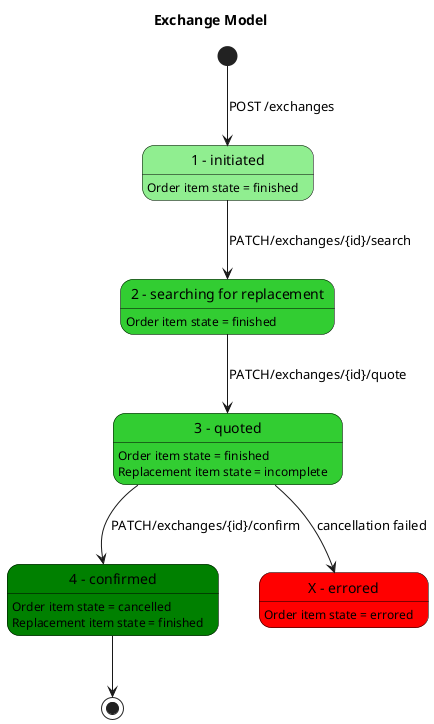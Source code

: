 @startuml

' in order to change this diagram, please got to http://www.planttext.com
skinparam state {
  StartColor Black
  EndColor Black
  BackgroundColor LightYellow
  BackgroundColor<<Initiated>> LightGreen
  BackgroundColor<<Searched>> LimeGreen
  BackgroundColor<<Quoted>> LimeGreen
  BackgroundColor<<Confirmed>> Green
  BackgroundColor<<Errored>> Red
  BorderColor Black
  FontName Impact
}
title Exchange Model
state "1 - initiated" as Initiated<<Initiated>>
Initiated: Order item state = finished
state "2 - searching for replacement" as Searched <<Searched>>
Searched: Order item state = finished
state "3 - quoted" as Quoted <<Quoted>>
Quoted: Order item state = finished
Quoted: Replacement item state = incomplete
state "4 - confirmed" as Confirmed <<Confirmed>>
Confirmed: Order item state = cancelled    
Confirmed: Replacement item state = finished
state "X - errored" as Errored <<Errored>>
Errored: Order item state = errored    

' non nominal case
Quoted --> Errored : cancellation failed

[*] -down->Initiated: POST /exchanges
Initiated -down-> Searched : PATCH/exchanges/{id}/search
Searched -down-> Quoted : PATCH/exchanges/{id}/quote
Quoted -down-> Confirmed : PATCH/exchanges/{id}/confirm
Confirmed -down-> [*]

@enduml
